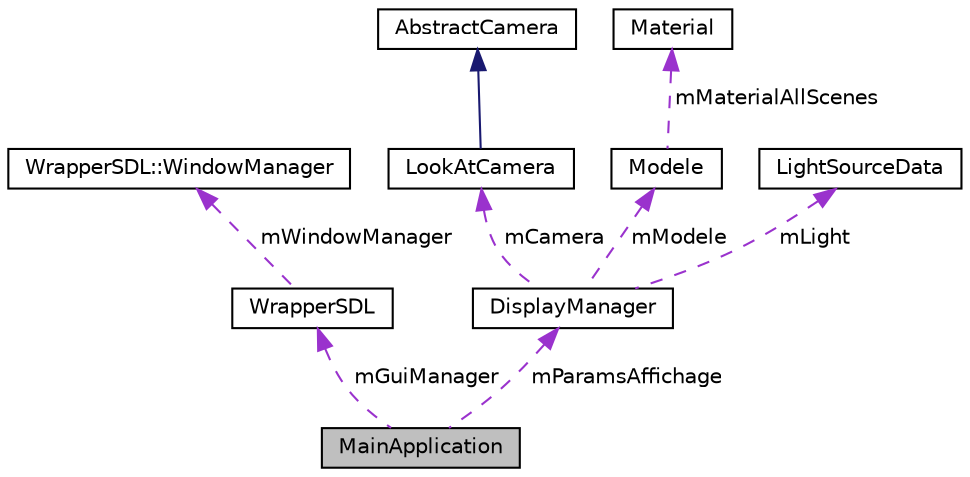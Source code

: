 digraph "MainApplication"
{
  edge [fontname="Helvetica",fontsize="10",labelfontname="Helvetica",labelfontsize="10"];
  node [fontname="Helvetica",fontsize="10",shape=record];
  Node1 [label="MainApplication",height=0.2,width=0.4,color="black", fillcolor="grey75", style="filled", fontcolor="black"];
  Node2 -> Node1 [dir="back",color="darkorchid3",fontsize="10",style="dashed",label=" mGuiManager" ,fontname="Helvetica"];
  Node2 [label="WrapperSDL",height=0.2,width=0.4,color="black", fillcolor="white", style="filled",URL="$struct_wrapper_s_d_l.html"];
  Node3 -> Node2 [dir="back",color="darkorchid3",fontsize="10",style="dashed",label=" mWindowManager" ,fontname="Helvetica"];
  Node3 [label="WrapperSDL::WindowManager",height=0.2,width=0.4,color="black", fillcolor="white", style="filled",URL="$struct_wrapper_s_d_l_1_1_window_manager.html",tooltip="Classe gestionnaire de la fenêtre graphique et du contexte OpenGL. "];
  Node4 -> Node1 [dir="back",color="darkorchid3",fontsize="10",style="dashed",label=" mParamsAffichage" ,fontname="Helvetica"];
  Node4 [label="DisplayManager",height=0.2,width=0.4,color="black", fillcolor="white", style="filled",URL="$class_display_manager.html",tooltip="Classe de gestion de l&#39;affichage. Classe de gestion de l&#39;affichage. "];
  Node5 -> Node4 [dir="back",color="darkorchid3",fontsize="10",style="dashed",label=" mCamera" ,fontname="Helvetica"];
  Node5 [label="LookAtCamera",height=0.2,width=0.4,color="black", fillcolor="white", style="filled",URL="$class_look_at_camera.html",tooltip="Classe de caméra utilisant gluLookAt Classe de caméra utilisant gluLookAt et héritant de AbstractCame..."];
  Node6 -> Node5 [dir="back",color="midnightblue",fontsize="10",style="solid",fontname="Helvetica"];
  Node6 [label="AbstractCamera",height=0.2,width=0.4,color="black", fillcolor="white", style="filled",URL="$class_abstract_camera.html",tooltip="Classe de caméra abstraite Classe de caméra abstraite. "];
  Node7 -> Node4 [dir="back",color="darkorchid3",fontsize="10",style="dashed",label=" mModele" ,fontname="Helvetica"];
  Node7 [label="Modele",height=0.2,width=0.4,color="black", fillcolor="white", style="filled",URL="$class_modele.html"];
  Node8 -> Node7 [dir="back",color="darkorchid3",fontsize="10",style="dashed",label=" mMaterialAllScenes" ,fontname="Helvetica"];
  Node8 [label="Material",height=0.2,width=0.4,color="black", fillcolor="white", style="filled",URL="$struct_material.html"];
  Node9 -> Node4 [dir="back",color="darkorchid3",fontsize="10",style="dashed",label=" mLight" ,fontname="Helvetica"];
  Node9 [label="LightSourceData",height=0.2,width=0.4,color="black", fillcolor="white", style="filled",URL="$struct_light_source_data.html"];
}
